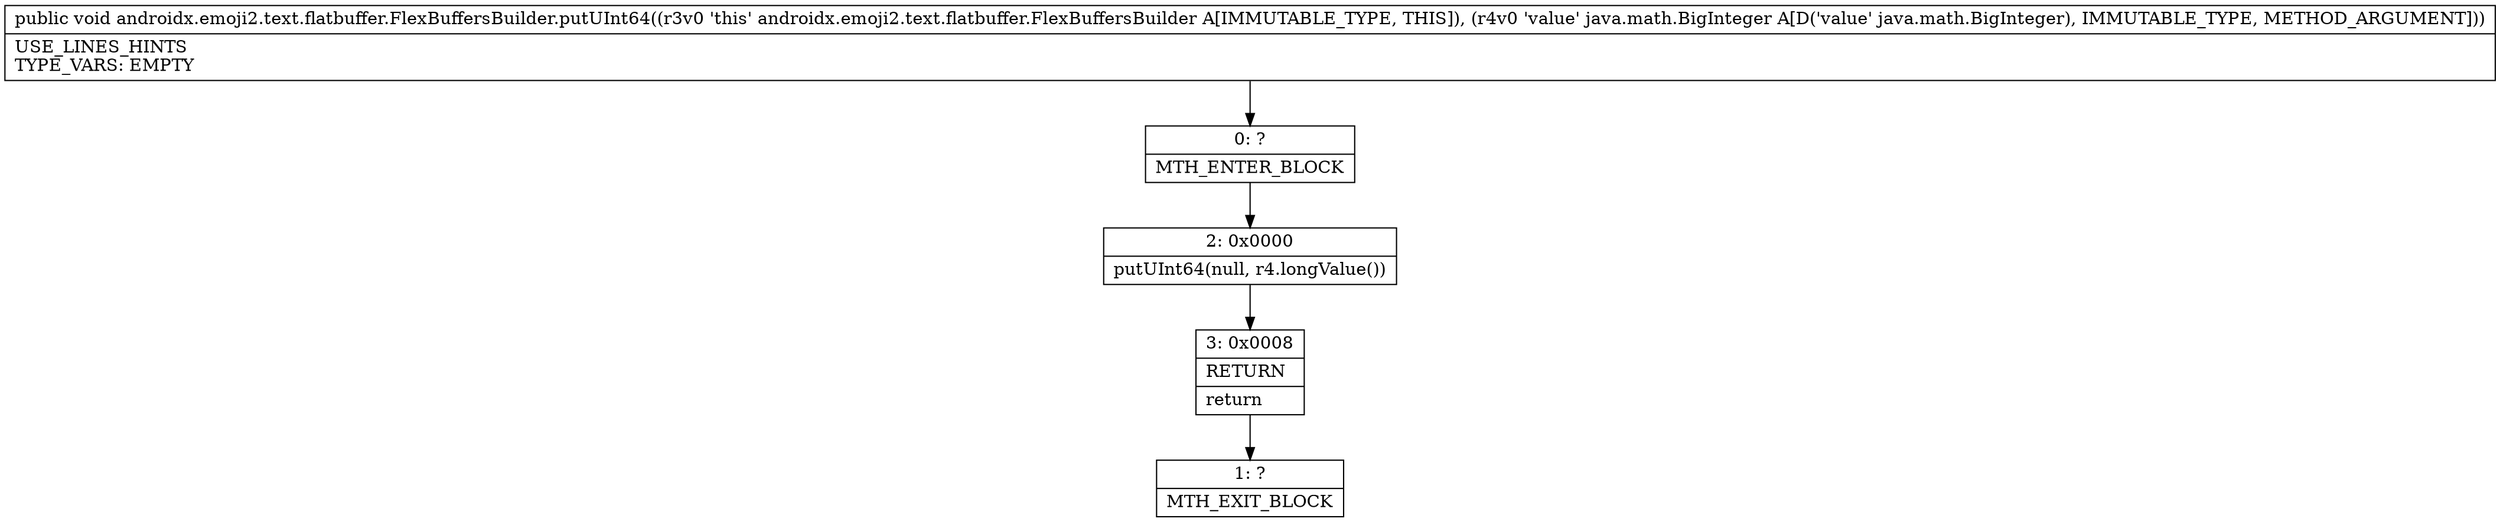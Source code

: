 digraph "CFG forandroidx.emoji2.text.flatbuffer.FlexBuffersBuilder.putUInt64(Ljava\/math\/BigInteger;)V" {
Node_0 [shape=record,label="{0\:\ ?|MTH_ENTER_BLOCK\l}"];
Node_2 [shape=record,label="{2\:\ 0x0000|putUInt64(null, r4.longValue())\l}"];
Node_3 [shape=record,label="{3\:\ 0x0008|RETURN\l|return\l}"];
Node_1 [shape=record,label="{1\:\ ?|MTH_EXIT_BLOCK\l}"];
MethodNode[shape=record,label="{public void androidx.emoji2.text.flatbuffer.FlexBuffersBuilder.putUInt64((r3v0 'this' androidx.emoji2.text.flatbuffer.FlexBuffersBuilder A[IMMUTABLE_TYPE, THIS]), (r4v0 'value' java.math.BigInteger A[D('value' java.math.BigInteger), IMMUTABLE_TYPE, METHOD_ARGUMENT]))  | USE_LINES_HINTS\lTYPE_VARS: EMPTY\l}"];
MethodNode -> Node_0;Node_0 -> Node_2;
Node_2 -> Node_3;
Node_3 -> Node_1;
}

